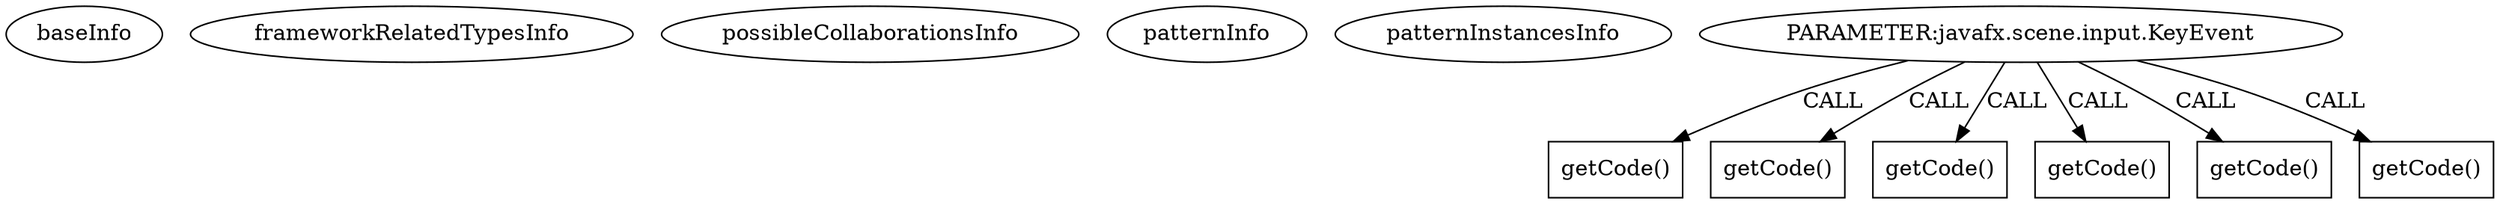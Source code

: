 digraph {
baseInfo[graphId=774,category="pattern",isAnonymous=false,possibleRelation=false]
frameworkRelatedTypesInfo[]
possibleCollaborationsInfo[]
patternInfo[frequency=4.0,patternRootClient=null]
patternInstancesInfo[0="nablex-jfx-control-date~/nablex-jfx-control-date/jfx-control-date-master/src/main/java/be/nabu/jfx/control/date/DatePicker.java~void initialize()~3725",1="Enriqe-Breaking-Bad-Brick-Breaker~/Enriqe-Breaking-Bad-Brick-Breaker/Breaking-Bad-Brick-Breaker-master/src/bbbrickbreaker/Level.java~void initContent(int)~446",2="JASCValentine-BrickBreaker~/JASCValentine-BrickBreaker/BrickBreaker-master/src/brickbreaker/Level.java~void initContent(int)~561",3="bianconejo-CEFX~/bianconejo-CEFX/CEFX-master/src/cefx/util/AutoCompleteComboBoxListener.java~AutoCompleteComboBoxListener~2166"]
5[label="PARAMETER:javafx.scene.input.KeyEvent",vertexType="PARAMETER_DECLARATION",isFrameworkType=false]
17[label="getCode()",vertexType="INSIDE_CALL",isFrameworkType=false,shape=box]
8[label="getCode()",vertexType="INSIDE_CALL",isFrameworkType=false,shape=box]
19[label="getCode()",vertexType="INSIDE_CALL",isFrameworkType=false,shape=box]
34[label="getCode()",vertexType="INSIDE_CALL",isFrameworkType=false,shape=box]
21[label="getCode()",vertexType="INSIDE_CALL",isFrameworkType=false,shape=box]
30[label="getCode()",vertexType="INSIDE_CALL",isFrameworkType=false,shape=box]
5->19[label="CALL"]
5->30[label="CALL"]
5->34[label="CALL"]
5->17[label="CALL"]
5->21[label="CALL"]
5->8[label="CALL"]
}
